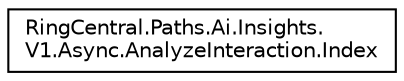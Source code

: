 digraph "Graphical Class Hierarchy"
{
 // LATEX_PDF_SIZE
  edge [fontname="Helvetica",fontsize="10",labelfontname="Helvetica",labelfontsize="10"];
  node [fontname="Helvetica",fontsize="10",shape=record];
  rankdir="LR";
  Node0 [label="RingCentral.Paths.Ai.Insights.\lV1.Async.AnalyzeInteraction.Index",height=0.2,width=0.4,color="black", fillcolor="white", style="filled",URL="$classRingCentral_1_1Paths_1_1Ai_1_1Insights_1_1V1_1_1Async_1_1AnalyzeInteraction_1_1Index.html",tooltip=" "];
}
